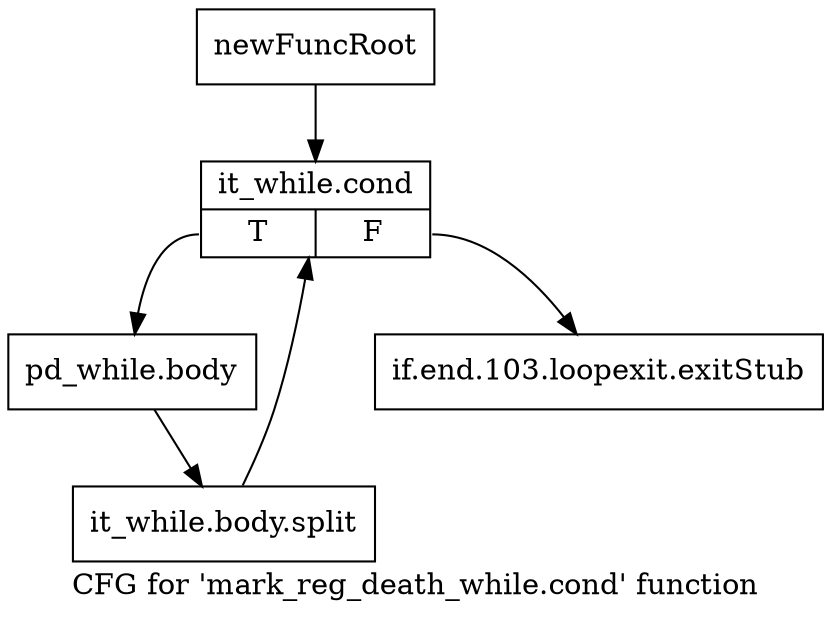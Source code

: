 digraph "CFG for 'mark_reg_death_while.cond' function" {
	label="CFG for 'mark_reg_death_while.cond' function";

	Node0xb266630 [shape=record,label="{newFuncRoot}"];
	Node0xb266630 -> Node0xb2666d0;
	Node0xb266680 [shape=record,label="{if.end.103.loopexit.exitStub}"];
	Node0xb2666d0 [shape=record,label="{it_while.cond|{<s0>T|<s1>F}}"];
	Node0xb2666d0:s0 -> Node0xb266720;
	Node0xb2666d0:s1 -> Node0xb266680;
	Node0xb266720 [shape=record,label="{pd_while.body}"];
	Node0xb266720 -> Node0xf703590;
	Node0xf703590 [shape=record,label="{it_while.body.split}"];
	Node0xf703590 -> Node0xb2666d0;
}
